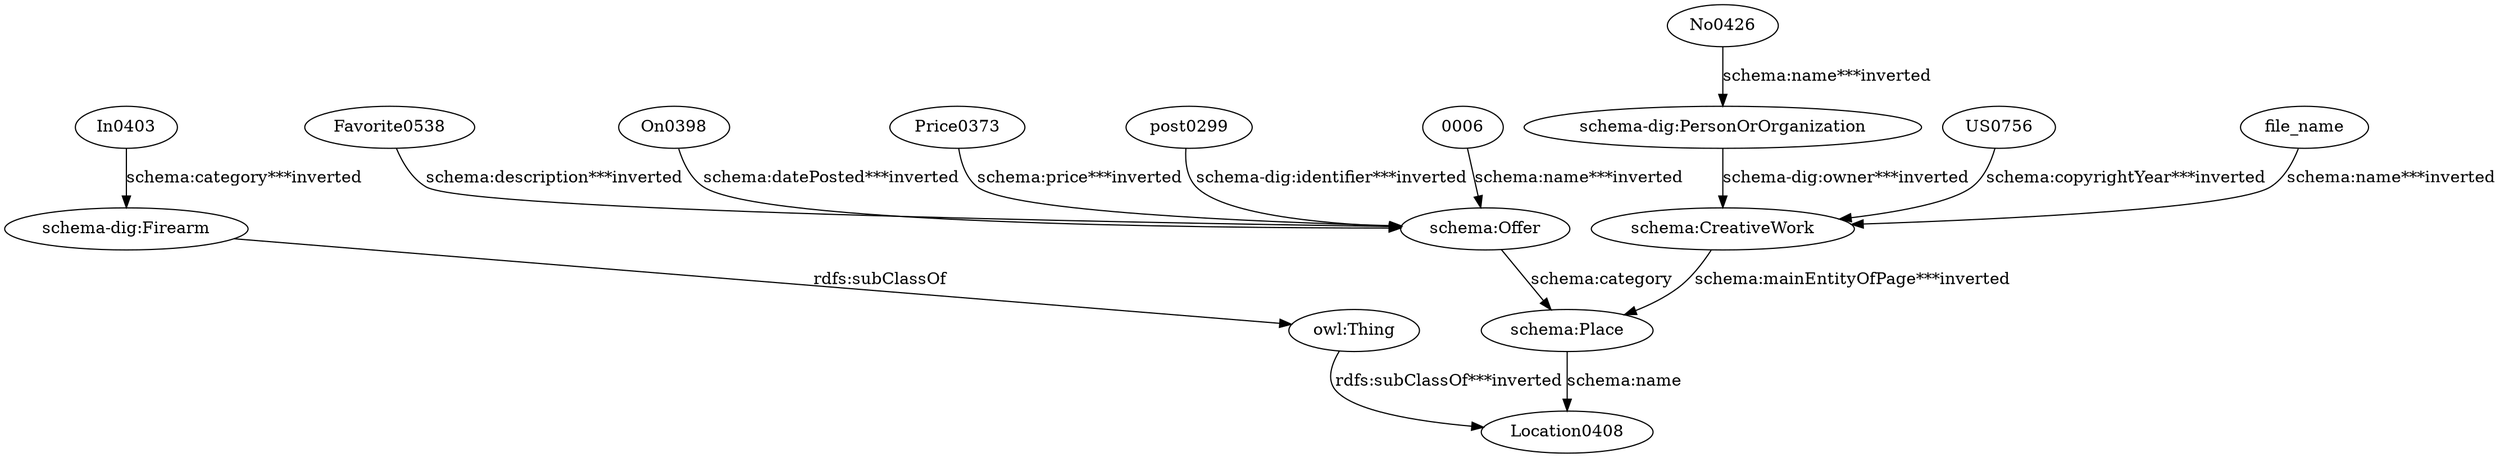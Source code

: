 digraph {
  "0006" [type=attribute_name,label="0006"]
  "schema:Offer1" [type=class_uri,label="schema:Offer"]
  Favorite0538 [type=attribute_name,label=Favorite0538]
  In0403 [type=attribute_name,label=In0403]
  "schema-dig:Firearm1" [type=class_uri,label="schema-dig:Firearm"]
  No0426 [type=attribute_name,label=No0426]
  "schema-dig:PersonOrOrganization1" [type=class_uri,label="schema-dig:PersonOrOrganization"]
  On0398 [type=attribute_name,label=On0398]
  Price0373 [type=attribute_name,label=Price0373]
  US0756 [type=attribute_name,label=US0756]
  "schema:CreativeWork1" [type=class_uri,label="schema:CreativeWork"]
  file_name [type=attribute_name,label=file_name]
  "owl:Thing" [type=special,label="owl:Thing"]
  Location0408 [type=attribute_name,label=Location0408]
  post0299 [type=attribute_name,label=post0299]
  "schema:Place1" [type=class_uri,label="schema:Place"]
  "0006" -> "schema:Offer1" [type=st_property_uri,label="schema:name***inverted",weight=1]
  Favorite0538 -> "schema:Offer1" [type=st_property_uri,label="schema:description***inverted",weight=1]
  In0403 -> "schema-dig:Firearm1" [type=st_property_uri,label="schema:category***inverted",weight=1]
  No0426 -> "schema-dig:PersonOrOrganization1" [type=st_property_uri,label="schema:name***inverted",weight=1]
  On0398 -> "schema:Offer1" [type=st_property_uri,label="schema:datePosted***inverted",weight=1]
  Price0373 -> "schema:Offer1" [type=st_property_uri,label="schema:price***inverted",weight=1]
  US0756 -> "schema:CreativeWork1" [type=st_property_uri,label="schema:copyrightYear***inverted",weight=1]
  file_name -> "schema:CreativeWork1" [type=st_property_uri,label="schema:name***inverted",weight=1]
  "owl:Thing" -> Location0408 [type=inherited,label="rdfs:subClassOf***inverted",weight=0.3333333333333333]
  post0299 -> "schema:Offer1" [type=st_property_uri,label="schema-dig:identifier***inverted",weight=1]
  "schema-dig:Firearm1" -> "owl:Thing" [label="rdfs:subClassOf",type=inherited,weight=0.3333333333333333]
  "schema-dig:PersonOrOrganization1" -> "schema:CreativeWork1" [type=inherited,label="schema-dig:owner***inverted",weight=4]
  "schema:CreativeWork1" -> "schema:Place1" [type=inherited,label="schema:mainEntityOfPage***inverted",weight=4]
  "schema:Offer1" -> "schema:Place1" [label="schema:category",type=inherited,weight=4]
  "schema:Place1" -> Location0408 [label="schema:name",type=st_property_uri]
}
